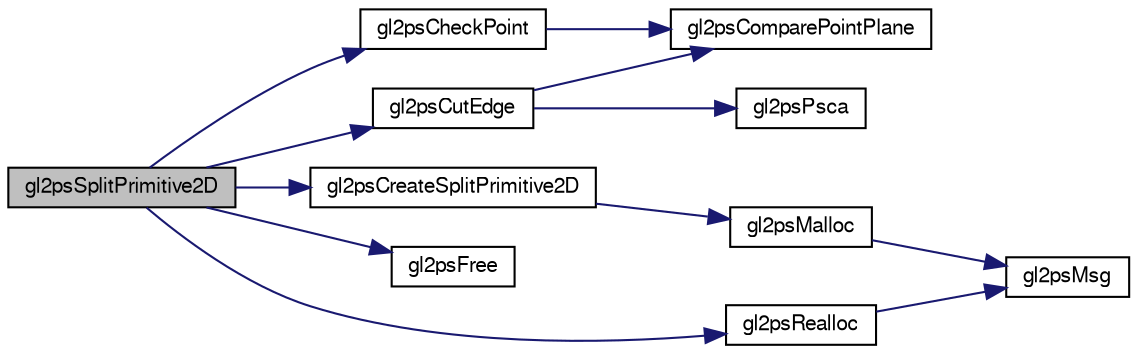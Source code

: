 digraph G
{
  edge [fontname="FreeSans",fontsize="10",labelfontname="FreeSans",labelfontsize="10"];
  node [fontname="FreeSans",fontsize="10",shape=record];
  rankdir="LR";
  Node1 [label="gl2psSplitPrimitive2D",height=0.2,width=0.4,color="black", fillcolor="grey75", style="filled" fontcolor="black"];
  Node1 -> Node2 [color="midnightblue",fontsize="10",style="solid",fontname="FreeSans"];
  Node2 [label="gl2psCheckPoint",height=0.2,width=0.4,color="black", fillcolor="white", style="filled",URL="$gl2ps_8c.html#a7597e03e230c3931ec83aed4c31af6e7"];
  Node2 -> Node3 [color="midnightblue",fontsize="10",style="solid",fontname="FreeSans"];
  Node3 [label="gl2psComparePointPlane",height=0.2,width=0.4,color="black", fillcolor="white", style="filled",URL="$gl2ps_8c.html#afb01acbb2a9493e62c981d63d079bbe4"];
  Node1 -> Node4 [color="midnightblue",fontsize="10",style="solid",fontname="FreeSans"];
  Node4 [label="gl2psCreateSplitPrimitive2D",height=0.2,width=0.4,color="black", fillcolor="white", style="filled",URL="$gl2ps_8c.html#a6e494c70d6e19c3a619c14104aa18e89"];
  Node4 -> Node5 [color="midnightblue",fontsize="10",style="solid",fontname="FreeSans"];
  Node5 [label="gl2psMalloc",height=0.2,width=0.4,color="black", fillcolor="white", style="filled",URL="$gl2ps_8c.html#ae8687abe691957a70d1b0456015e2a4f"];
  Node5 -> Node6 [color="midnightblue",fontsize="10",style="solid",fontname="FreeSans"];
  Node6 [label="gl2psMsg",height=0.2,width=0.4,color="black", fillcolor="white", style="filled",URL="$gl2ps_8c.html#ab2b05dc9c0ad9b295309ef903218908c"];
  Node1 -> Node7 [color="midnightblue",fontsize="10",style="solid",fontname="FreeSans"];
  Node7 [label="gl2psCutEdge",height=0.2,width=0.4,color="black", fillcolor="white", style="filled",URL="$gl2ps_8c.html#a72275dd1e4a87589d2e6ab424c464307"];
  Node7 -> Node3 [color="midnightblue",fontsize="10",style="solid",fontname="FreeSans"];
  Node7 -> Node8 [color="midnightblue",fontsize="10",style="solid",fontname="FreeSans"];
  Node8 [label="gl2psPsca",height=0.2,width=0.4,color="black", fillcolor="white", style="filled",URL="$gl2ps_8c.html#a2a96426d3a596a5bad18e2818b258922"];
  Node1 -> Node9 [color="midnightblue",fontsize="10",style="solid",fontname="FreeSans"];
  Node9 [label="gl2psFree",height=0.2,width=0.4,color="black", fillcolor="white", style="filled",URL="$gl2ps_8c.html#a9da21cb65c24c911efd2d82c988287bc"];
  Node1 -> Node10 [color="midnightblue",fontsize="10",style="solid",fontname="FreeSans"];
  Node10 [label="gl2psRealloc",height=0.2,width=0.4,color="black", fillcolor="white", style="filled",URL="$gl2ps_8c.html#ad97a3884fd09ae984f539e0ebc59b9ed"];
  Node10 -> Node6 [color="midnightblue",fontsize="10",style="solid",fontname="FreeSans"];
}
